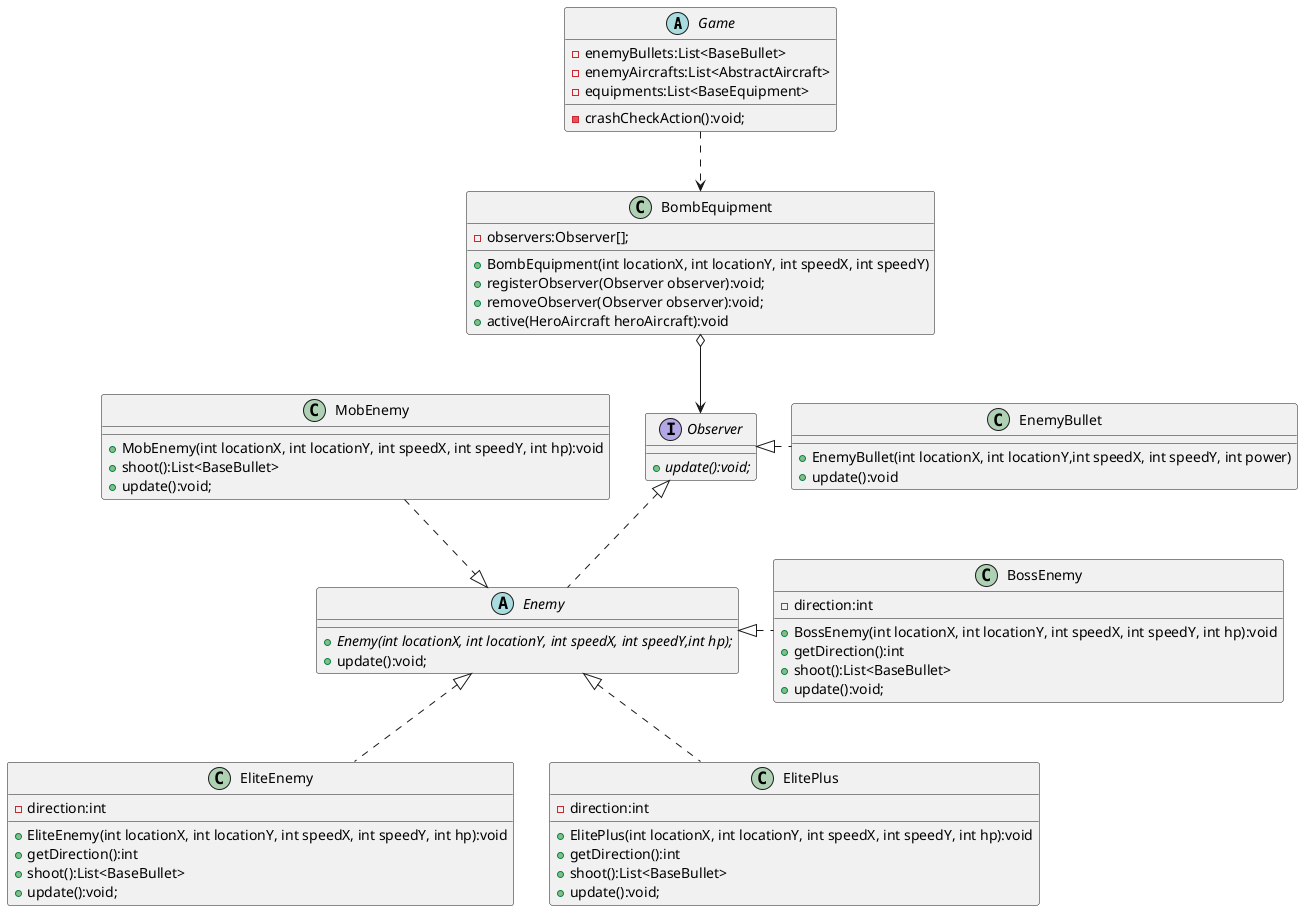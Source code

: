 @startuml
'https://plantuml.com/class-diagram

abstract class Game{
    - enemyBullets:List<BaseBullet>
    - enemyAircrafts:List<AbstractAircraft>
    - equipments:List<BaseEquipment>
    - crashCheckAction():void;

}
class BombEquipment{
    - observers:Observer[];
    + BombEquipment(int locationX, int locationY, int speedX, int speedY)
    + registerObserver(Observer observer):void;
    + removeObserver(Observer observer):void;
    + active(HeroAircraft heroAircraft):void
    'active = notifyObserver
}
interface Observer{
    + {abstract}update():void;
}

abstract class Enemy{
    + {abstract}Enemy(int locationX, int locationY, int speedX, int speedY,int hp);
    + update():void;
}
class MobEnemy {
    + MobEnemy(int locationX, int locationY, int speedX, int speedY, int hp):void
    + shoot():List<BaseBullet>
    + update():void;
}
class EliteEnemy{
    - direction:int

    + EliteEnemy(int locationX, int locationY, int speedX, int speedY, int hp):void
    + getDirection():int
    + shoot():List<BaseBullet>
    + update():void;
}
class ElitePlus{
    - direction:int

    + ElitePlus(int locationX, int locationY, int speedX, int speedY, int hp):void
    + getDirection():int
    + shoot():List<BaseBullet>
    + update():void;
}

class BossEnemy{
    - direction:int

    + BossEnemy(int locationX, int locationY, int speedX, int speedY, int hp):void
    + getDirection():int
    + shoot():List<BaseBullet>
    + update():void;
}
Enemy <|.u. MobEnemy
Enemy <|.. EliteEnemy
Enemy <|.. ElitePlus
Enemy <|.r. BossEnemy

class EnemyBullet {
    + EnemyBullet(int locationX, int locationY,int speedX, int speedY, int power)
    + update():void
}

Observer<|.r.EnemyBullet
Observer<|..Enemy
Game ..>BombEquipment
BombEquipment o-->Observer
@enduml